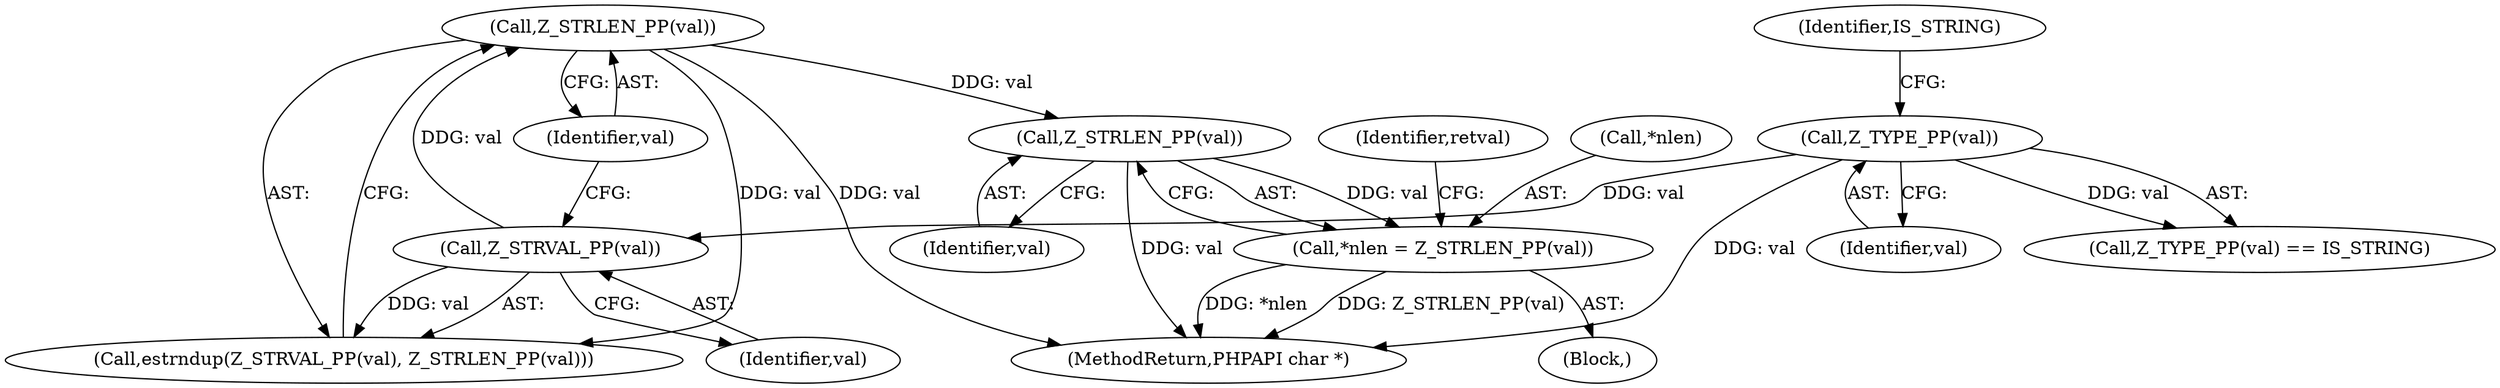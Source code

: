digraph "0_php_fb83c76deec58f1fab17c350f04c9f042e5977d1@pointer" {
"1000146" [label="(Call,Z_STRLEN_PP(val))"];
"1000138" [label="(Call,Z_STRLEN_PP(val))"];
"1000136" [label="(Call,Z_STRVAL_PP(val))"];
"1000129" [label="(Call,Z_TYPE_PP(val))"];
"1000143" [label="(Call,*nlen = Z_STRLEN_PP(val))"];
"1000135" [label="(Call,estrndup(Z_STRVAL_PP(val), Z_STRLEN_PP(val)))"];
"1000129" [label="(Call,Z_TYPE_PP(val))"];
"1000150" [label="(MethodReturn,PHPAPI char *)"];
"1000146" [label="(Call,Z_STRLEN_PP(val))"];
"1000149" [label="(Identifier,retval)"];
"1000130" [label="(Identifier,val)"];
"1000138" [label="(Call,Z_STRLEN_PP(val))"];
"1000143" [label="(Call,*nlen = Z_STRLEN_PP(val))"];
"1000128" [label="(Call,Z_TYPE_PP(val) == IS_STRING)"];
"1000131" [label="(Identifier,IS_STRING)"];
"1000142" [label="(Block,)"];
"1000147" [label="(Identifier,val)"];
"1000139" [label="(Identifier,val)"];
"1000136" [label="(Call,Z_STRVAL_PP(val))"];
"1000137" [label="(Identifier,val)"];
"1000144" [label="(Call,*nlen)"];
"1000146" -> "1000143"  [label="AST: "];
"1000146" -> "1000147"  [label="CFG: "];
"1000147" -> "1000146"  [label="AST: "];
"1000143" -> "1000146"  [label="CFG: "];
"1000146" -> "1000150"  [label="DDG: val"];
"1000146" -> "1000143"  [label="DDG: val"];
"1000138" -> "1000146"  [label="DDG: val"];
"1000138" -> "1000135"  [label="AST: "];
"1000138" -> "1000139"  [label="CFG: "];
"1000139" -> "1000138"  [label="AST: "];
"1000135" -> "1000138"  [label="CFG: "];
"1000138" -> "1000150"  [label="DDG: val"];
"1000138" -> "1000135"  [label="DDG: val"];
"1000136" -> "1000138"  [label="DDG: val"];
"1000136" -> "1000135"  [label="AST: "];
"1000136" -> "1000137"  [label="CFG: "];
"1000137" -> "1000136"  [label="AST: "];
"1000139" -> "1000136"  [label="CFG: "];
"1000136" -> "1000135"  [label="DDG: val"];
"1000129" -> "1000136"  [label="DDG: val"];
"1000129" -> "1000128"  [label="AST: "];
"1000129" -> "1000130"  [label="CFG: "];
"1000130" -> "1000129"  [label="AST: "];
"1000131" -> "1000129"  [label="CFG: "];
"1000129" -> "1000150"  [label="DDG: val"];
"1000129" -> "1000128"  [label="DDG: val"];
"1000143" -> "1000142"  [label="AST: "];
"1000144" -> "1000143"  [label="AST: "];
"1000149" -> "1000143"  [label="CFG: "];
"1000143" -> "1000150"  [label="DDG: Z_STRLEN_PP(val)"];
"1000143" -> "1000150"  [label="DDG: *nlen"];
}
